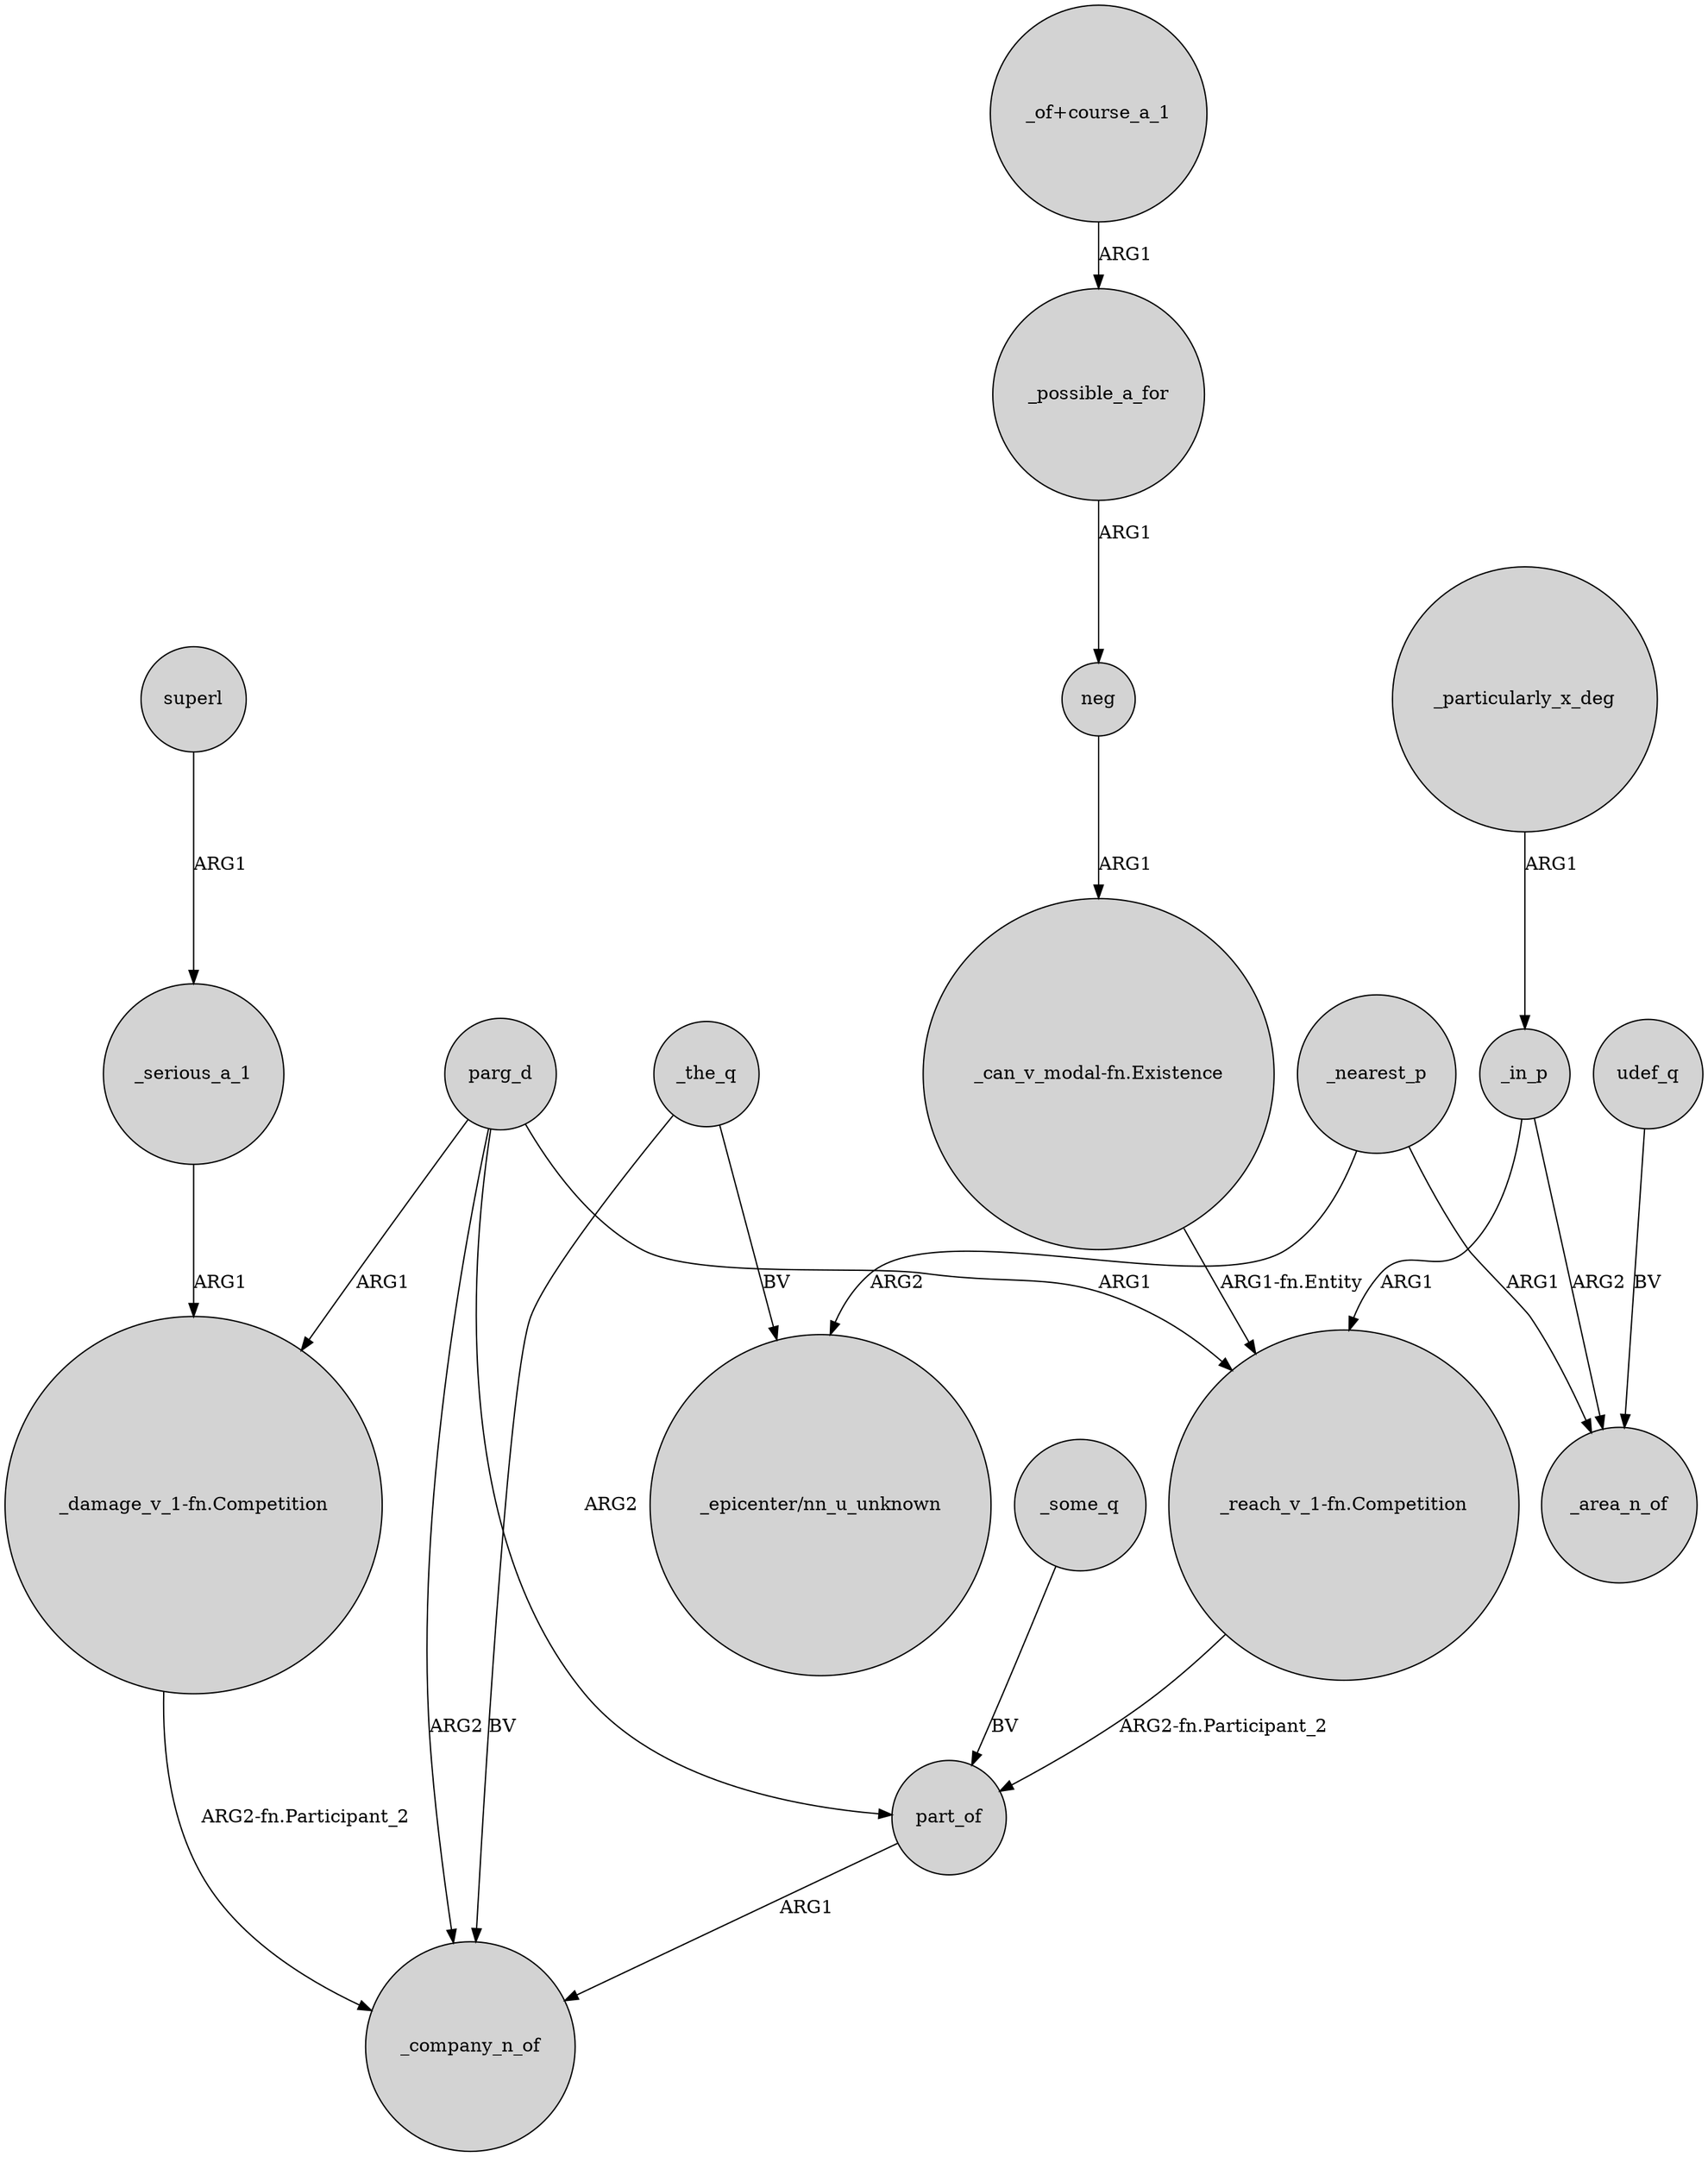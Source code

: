 digraph {
	node [shape=circle style=filled]
	_nearest_p -> "_epicenter/nn_u_unknown" [label=ARG2]
	udef_q -> _area_n_of [label=BV]
	superl -> _serious_a_1 [label=ARG1]
	parg_d -> "_reach_v_1-fn.Competition" [label=ARG1]
	parg_d -> "_damage_v_1-fn.Competition" [label=ARG1]
	parg_d -> _company_n_of [label=ARG2]
	_possible_a_for -> neg [label=ARG1]
	parg_d -> part_of [label=ARG2]
	_serious_a_1 -> "_damage_v_1-fn.Competition" [label=ARG1]
	_in_p -> _area_n_of [label=ARG2]
	"_reach_v_1-fn.Competition" -> part_of [label="ARG2-fn.Participant_2"]
	"_can_v_modal-fn.Existence" -> "_reach_v_1-fn.Competition" [label="ARG1-fn.Entity"]
	_nearest_p -> _area_n_of [label=ARG1]
	part_of -> _company_n_of [label=ARG1]
	"_of+course_a_1" -> _possible_a_for [label=ARG1]
	"_damage_v_1-fn.Competition" -> _company_n_of [label="ARG2-fn.Participant_2"]
	_some_q -> part_of [label=BV]
	neg -> "_can_v_modal-fn.Existence" [label=ARG1]
	_the_q -> "_epicenter/nn_u_unknown" [label=BV]
	_the_q -> _company_n_of [label=BV]
	_particularly_x_deg -> _in_p [label=ARG1]
	_in_p -> "_reach_v_1-fn.Competition" [label=ARG1]
}

